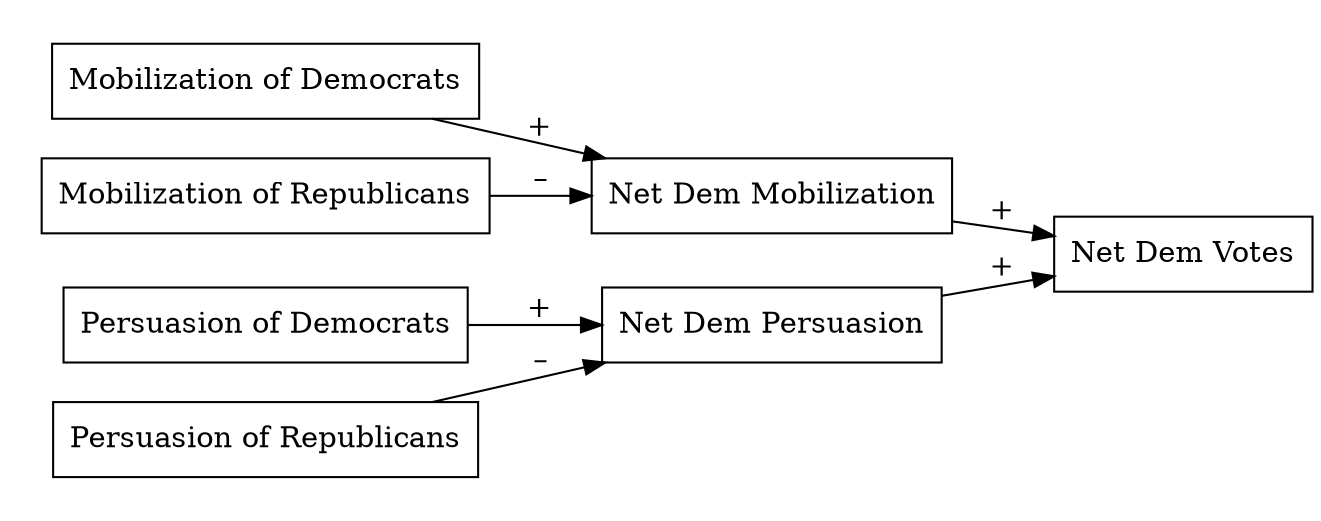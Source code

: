 
digraph {

  center = 1
  rankdir = LR
  // node [fontname = "Minion Pro" shape = record]
  node [shape = record]

  subgraph cluster_d {
    style = filled
    color = white
    md [label="Mobilization of Democrats"]
    mr [label = "Mobilization of Republicans"]
    ndm [label = "Net Dem Mobilization"]
  }

  subgraph cluster_r {
    style = filled
    color = white
    pd [label = "Persuasion of Democrats"]
    pr [label="Persuasion of Republicans"]
    ndp [label = "Net Dem Persuasion"]
  }

  ndv [label = "Net Dem Votes"]

  md -> ndm [label = "+"]
  mr -> ndm [label = "–"]

  pd -> ndp [label = "+"]
  pr -> ndp [label = "–"]

  {ndm, ndp} -> ndv [label = "+"]
  
        
}
